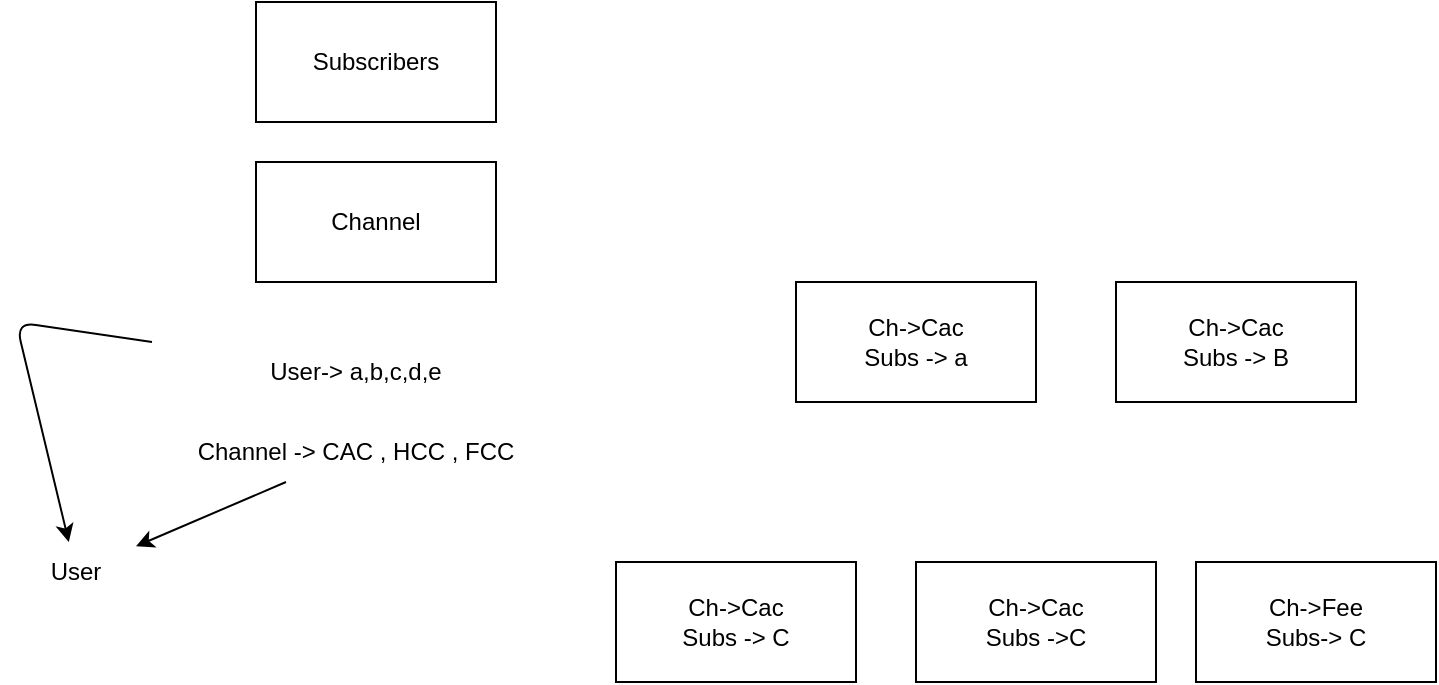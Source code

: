 <mxfile>
    <diagram id="KTSdxAziK0ODAjB77HZN" name="Page-1">
        <mxGraphModel dx="816" dy="499" grid="1" gridSize="10" guides="1" tooltips="1" connect="1" arrows="1" fold="1" page="1" pageScale="1" pageWidth="850" pageHeight="1100" math="0" shadow="0">
            <root>
                <mxCell id="0"/>
                <mxCell id="1" parent="0"/>
                <mxCell id="2" value="Subscribers" style="whiteSpace=wrap;html=1;" vertex="1" parent="1">
                    <mxGeometry x="240" y="110" width="120" height="60" as="geometry"/>
                </mxCell>
                <mxCell id="3" value="Channel" style="whiteSpace=wrap;html=1;" vertex="1" parent="1">
                    <mxGeometry x="240" y="190" width="120" height="60" as="geometry"/>
                </mxCell>
                <mxCell id="7" style="edgeStyle=none;html=1;" edge="1" parent="1" source="4" target="6">
                    <mxGeometry relative="1" as="geometry">
                        <Array as="points">
                            <mxPoint x="120" y="270"/>
                        </Array>
                    </mxGeometry>
                </mxCell>
                <mxCell id="4" value="User-&amp;gt; a,b,c,d,e" style="text;strokeColor=none;align=center;fillColor=none;html=1;verticalAlign=middle;whiteSpace=wrap;rounded=0;" vertex="1" parent="1">
                    <mxGeometry x="160" y="280" width="260" height="30" as="geometry"/>
                </mxCell>
                <mxCell id="8" style="edgeStyle=none;html=1;" edge="1" parent="1" source="5" target="6">
                    <mxGeometry relative="1" as="geometry"/>
                </mxCell>
                <mxCell id="5" value="Channel -&amp;gt; CAC , HCC , FCC" style="text;strokeColor=none;align=center;fillColor=none;html=1;verticalAlign=middle;whiteSpace=wrap;rounded=0;" vertex="1" parent="1">
                    <mxGeometry x="160" y="320" width="260" height="30" as="geometry"/>
                </mxCell>
                <mxCell id="6" value="User" style="text;strokeColor=none;align=center;fillColor=none;html=1;verticalAlign=middle;whiteSpace=wrap;rounded=0;" vertex="1" parent="1">
                    <mxGeometry x="120" y="380" width="60" height="30" as="geometry"/>
                </mxCell>
                <mxCell id="9" value="Ch-&amp;gt;Cac&lt;br&gt;Subs -&amp;gt; a" style="whiteSpace=wrap;html=1;" vertex="1" parent="1">
                    <mxGeometry x="510" y="250" width="120" height="60" as="geometry"/>
                </mxCell>
                <mxCell id="10" value="Ch-&amp;gt;Cac&lt;br&gt;Subs -&amp;gt; B" style="whiteSpace=wrap;html=1;" vertex="1" parent="1">
                    <mxGeometry x="670" y="250" width="120" height="60" as="geometry"/>
                </mxCell>
                <mxCell id="11" value="Ch-&amp;gt;Cac&lt;br&gt;Subs -&amp;gt; C" style="whiteSpace=wrap;html=1;" vertex="1" parent="1">
                    <mxGeometry x="420" y="390" width="120" height="60" as="geometry"/>
                </mxCell>
                <mxCell id="12" value="Ch-&amp;gt;Cac&lt;br&gt;Subs -&amp;gt;C" style="whiteSpace=wrap;html=1;" vertex="1" parent="1">
                    <mxGeometry x="570" y="390" width="120" height="60" as="geometry"/>
                </mxCell>
                <mxCell id="13" value="Ch-&amp;gt;Fee&lt;br&gt;Subs-&amp;gt; C" style="whiteSpace=wrap;html=1;" vertex="1" parent="1">
                    <mxGeometry x="710" y="390" width="120" height="60" as="geometry"/>
                </mxCell>
            </root>
        </mxGraphModel>
    </diagram>
</mxfile>